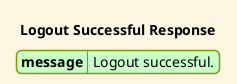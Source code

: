 @startjson
title Logout Successful Response
!theme sunlust

{
  "message": "Logout successful."
}
@endjson

